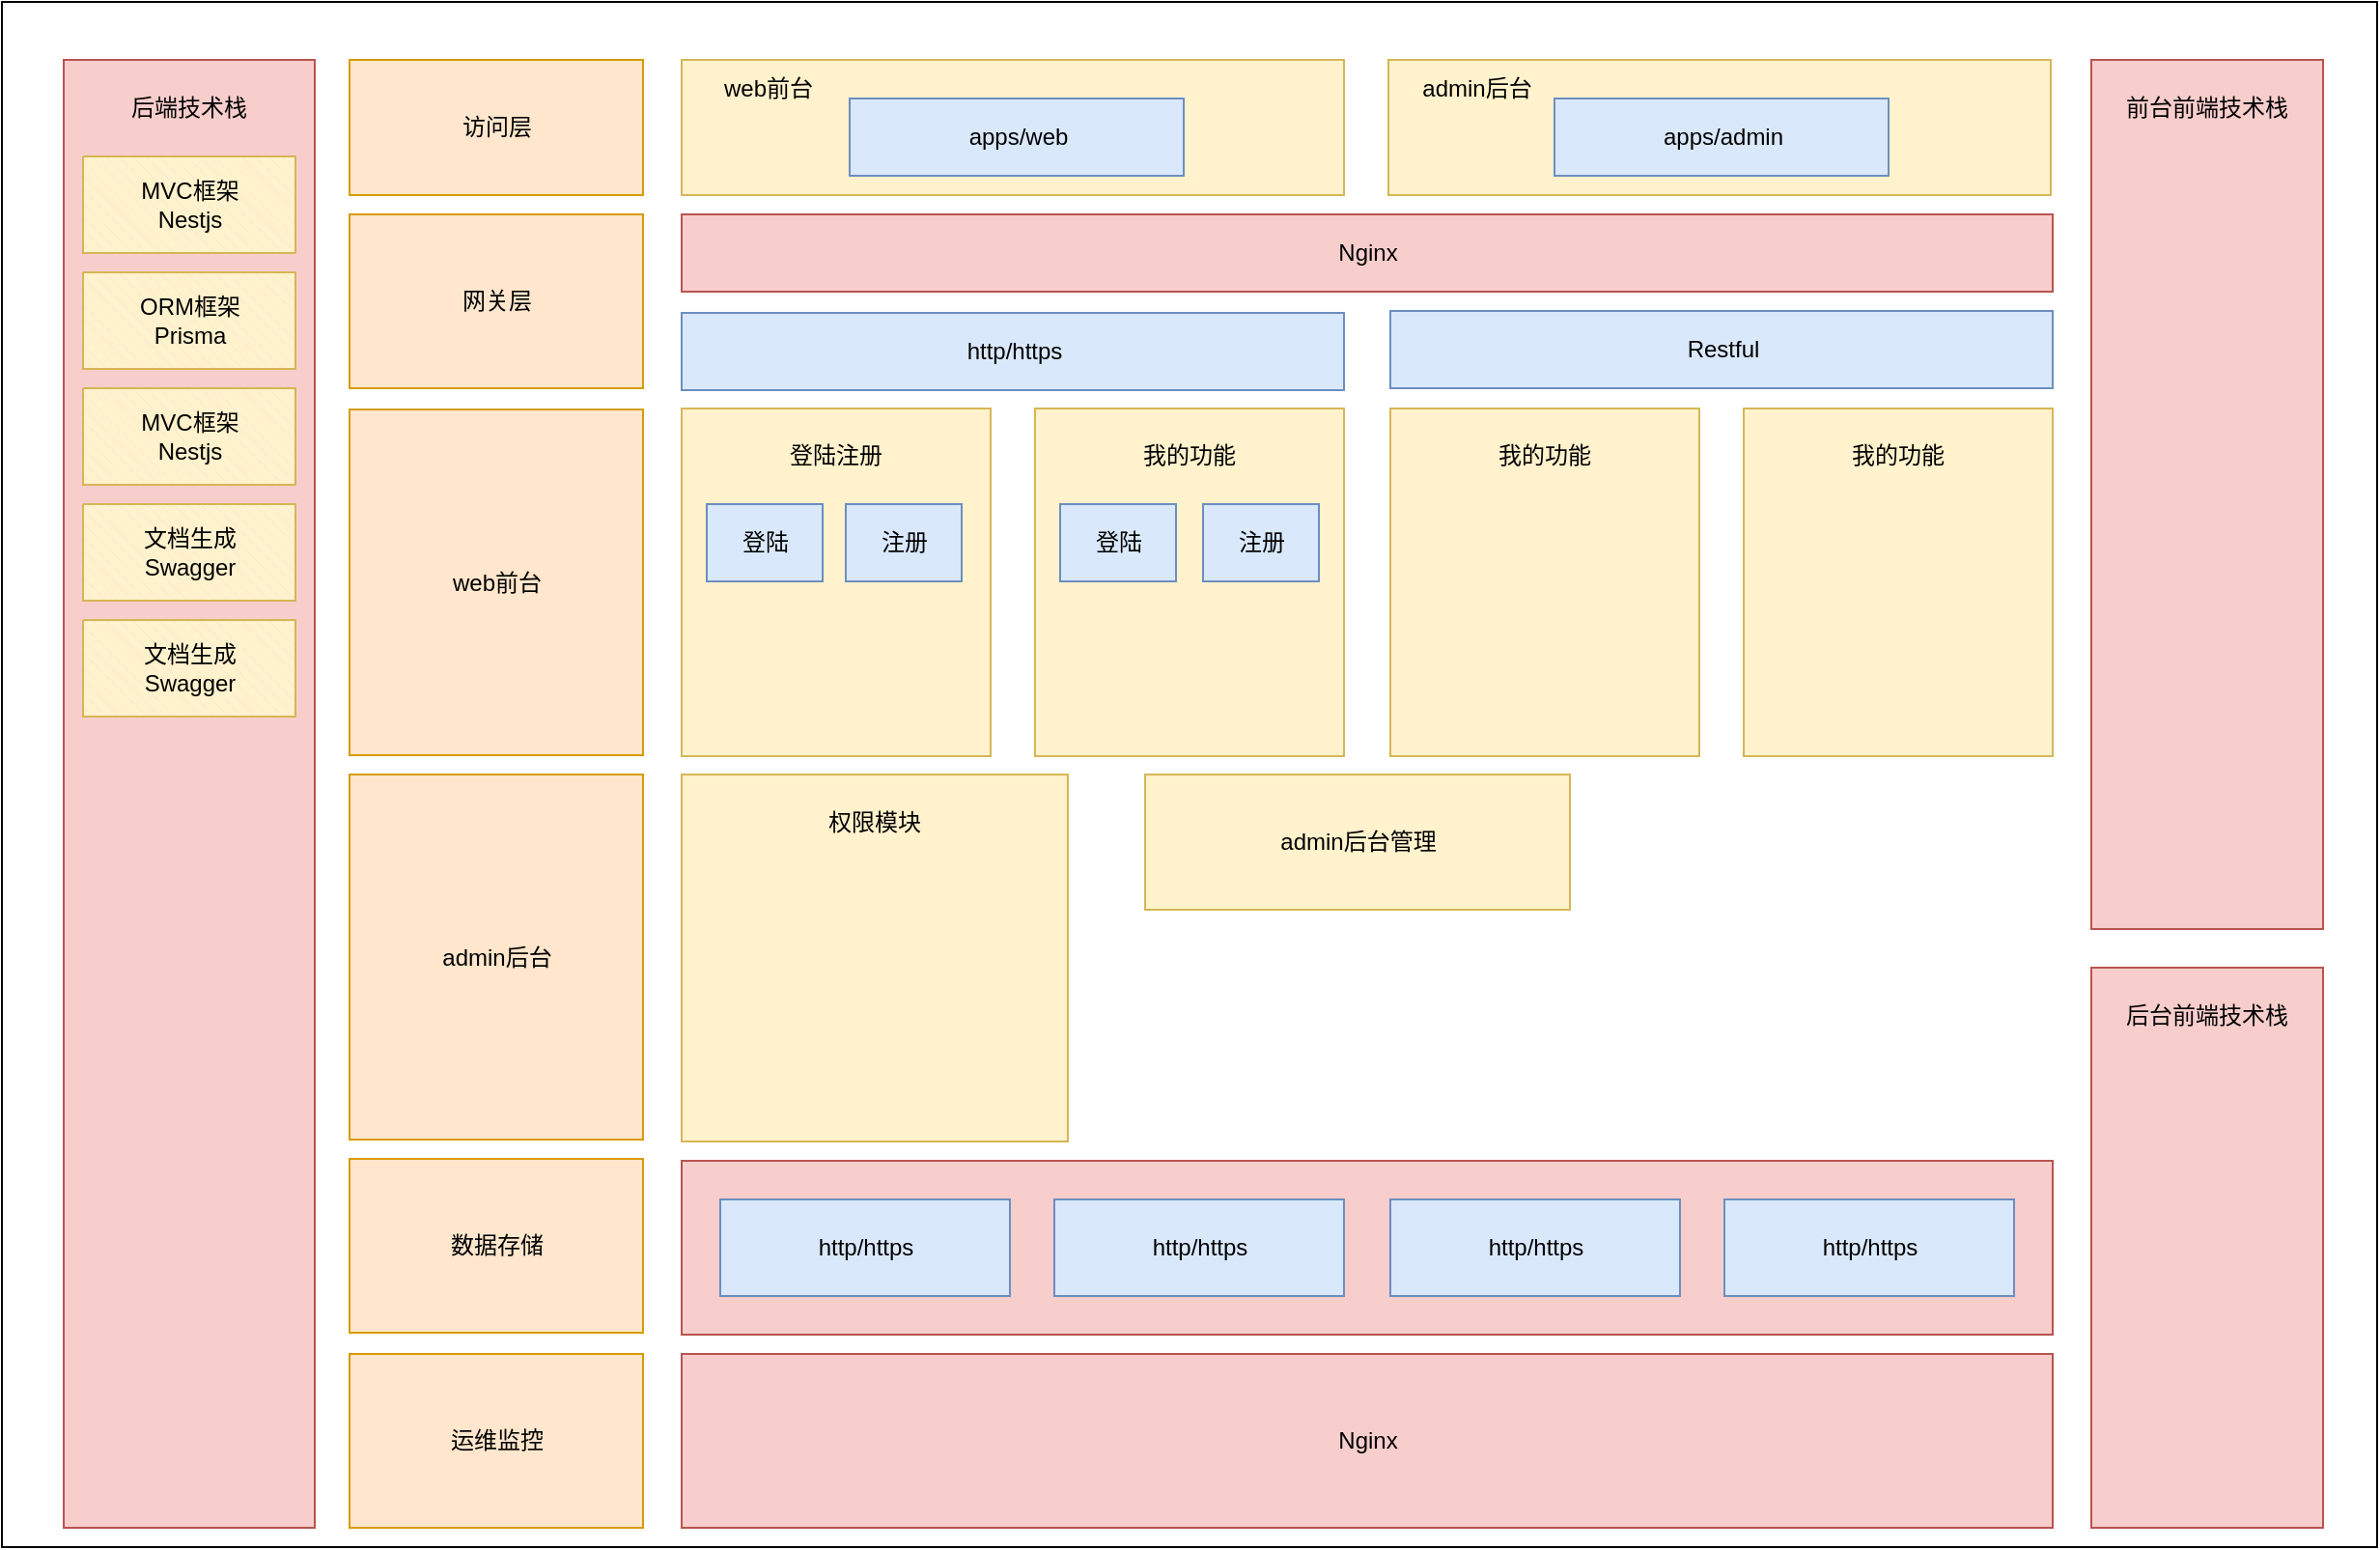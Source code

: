 <mxfile version="22.1.18" type="github">
  <diagram id="wFE0QG_FPsp0jaGvCLVb" name="Page-1">
    <mxGraphModel dx="1770" dy="1632" grid="1" gridSize="10" guides="1" tooltips="1" connect="1" arrows="1" fold="1" page="1" pageScale="1" pageWidth="850" pageHeight="1100" math="0" shadow="0">
      <root>
        <mxCell id="0" />
        <mxCell id="1" parent="0" />
        <mxCell id="Vfg2x2xasZp7zTUsRv9l-5" value="" style="verticalLabelPosition=middle;verticalAlign=middle;html=1;shape=mxgraph.basic.rect;fillColor2=none;strokeWidth=1;size=20;indent=5;labelPosition=center;align=center;" vertex="1" parent="1">
          <mxGeometry x="-42" y="-10" width="1230" height="800" as="geometry" />
        </mxCell>
        <mxCell id="Vfg2x2xasZp7zTUsRv9l-6" value="" style="verticalLabelPosition=middle;verticalAlign=middle;html=1;shape=mxgraph.basic.rect;fillColor2=none;strokeWidth=1;size=20;indent=5;labelPosition=center;align=center;fillColor=#f8cecc;strokeColor=#b85450;" vertex="1" parent="1">
          <mxGeometry x="-10" y="20" width="130" height="760" as="geometry" />
        </mxCell>
        <mxCell id="Vfg2x2xasZp7zTUsRv9l-7" value="" style="verticalLabelPosition=middle;verticalAlign=middle;html=1;shape=mxgraph.basic.rect;fillColor2=none;strokeWidth=1;size=23.5;indent=5;labelPosition=center;align=center;fillColor=#f8cecc;strokeColor=#b85450;" vertex="1" parent="1">
          <mxGeometry x="1040" y="20" width="120" height="450" as="geometry" />
        </mxCell>
        <mxCell id="Vfg2x2xasZp7zTUsRv9l-8" value="" style="verticalLabelPosition=middle;verticalAlign=middle;html=1;shape=mxgraph.basic.rect;fillColor2=none;strokeWidth=1;size=20;indent=5;labelPosition=center;align=center;fillColor=#f8cecc;strokeColor=#b85450;" vertex="1" parent="1">
          <mxGeometry x="1040" y="490" width="120" height="290" as="geometry" />
        </mxCell>
        <mxCell id="Vfg2x2xasZp7zTUsRv9l-9" value="访问层" style="verticalLabelPosition=middle;verticalAlign=middle;html=1;shape=mxgraph.basic.rect;fillColor2=none;strokeWidth=1;size=20;indent=5;labelPosition=center;align=center;fillColor=#ffe6cc;strokeColor=#d79b00;" vertex="1" parent="1">
          <mxGeometry x="138" y="20" width="152" height="70" as="geometry" />
        </mxCell>
        <mxCell id="Vfg2x2xasZp7zTUsRv9l-10" value="" style="verticalLabelPosition=middle;verticalAlign=middle;html=1;shape=mxgraph.basic.rect;fillColor2=none;strokeWidth=1;size=20;indent=5;labelPosition=center;align=center;fillColor=#fff2cc;strokeColor=#d6b656;" vertex="1" parent="1">
          <mxGeometry x="310" y="20" width="343" height="70" as="geometry" />
        </mxCell>
        <mxCell id="Vfg2x2xasZp7zTUsRv9l-12" value="" style="verticalLabelPosition=middle;verticalAlign=middle;html=1;shape=mxgraph.basic.rect;fillColor2=none;strokeWidth=1;size=20;indent=5;labelPosition=center;align=center;fillColor=#fff2cc;strokeColor=#d6b656;" vertex="1" parent="1">
          <mxGeometry x="676" y="20" width="343" height="70" as="geometry" />
        </mxCell>
        <mxCell id="Vfg2x2xasZp7zTUsRv9l-16" value="网关层" style="verticalLabelPosition=middle;verticalAlign=middle;html=1;shape=mxgraph.basic.rect;fillColor2=none;strokeWidth=1;size=20;indent=5;labelPosition=center;align=center;fillColor=#ffe6cc;strokeColor=#d79b00;" vertex="1" parent="1">
          <mxGeometry x="138" y="100" width="152" height="90" as="geometry" />
        </mxCell>
        <mxCell id="Vfg2x2xasZp7zTUsRv9l-17" value="web前台" style="verticalLabelPosition=middle;verticalAlign=middle;html=1;shape=mxgraph.basic.rect;fillColor2=none;strokeWidth=1;size=20;indent=5;labelPosition=center;align=center;fillColor=#ffe6cc;strokeColor=#d79b00;" vertex="1" parent="1">
          <mxGeometry x="138" y="201" width="152" height="179" as="geometry" />
        </mxCell>
        <mxCell id="Vfg2x2xasZp7zTUsRv9l-18" value="admin后台" style="verticalLabelPosition=middle;verticalAlign=middle;html=1;shape=mxgraph.basic.rect;fillColor2=none;strokeWidth=1;size=20;indent=5;labelPosition=center;align=center;fillColor=#ffe6cc;strokeColor=#d79b00;" vertex="1" parent="1">
          <mxGeometry x="138" y="390" width="152" height="189" as="geometry" />
        </mxCell>
        <mxCell id="Vfg2x2xasZp7zTUsRv9l-20" value="数据存储" style="verticalLabelPosition=middle;verticalAlign=middle;html=1;shape=mxgraph.basic.rect;fillColor2=none;strokeWidth=1;size=20;indent=5;labelPosition=center;align=center;fillColor=#ffe6cc;strokeColor=#d79b00;" vertex="1" parent="1">
          <mxGeometry x="138" y="589" width="152" height="90" as="geometry" />
        </mxCell>
        <mxCell id="Vfg2x2xasZp7zTUsRv9l-21" value="Nginx" style="verticalLabelPosition=middle;verticalAlign=middle;html=1;shape=mxgraph.basic.rect;fillColor2=none;strokeWidth=1;size=20;indent=5;labelPosition=center;align=center;fillColor=#f8cecc;strokeColor=#b85450;" vertex="1" parent="1">
          <mxGeometry x="310" y="100" width="710" height="40" as="geometry" />
        </mxCell>
        <mxCell id="Vfg2x2xasZp7zTUsRv9l-22" value="http/https" style="verticalLabelPosition=middle;verticalAlign=middle;html=1;shape=mxgraph.basic.rect;fillColor2=none;strokeWidth=1;size=20;indent=5;labelPosition=center;align=center;fillColor=#dae8fc;strokeColor=#6c8ebf;" vertex="1" parent="1">
          <mxGeometry x="310" y="151" width="343" height="40" as="geometry" />
        </mxCell>
        <mxCell id="Vfg2x2xasZp7zTUsRv9l-23" value="Restful" style="verticalLabelPosition=middle;verticalAlign=middle;html=1;shape=mxgraph.basic.rect;fillColor2=none;strokeWidth=1;size=20;indent=5;labelPosition=center;align=center;fillColor=#dae8fc;strokeColor=#6c8ebf;" vertex="1" parent="1">
          <mxGeometry x="677" y="150" width="343" height="40" as="geometry" />
        </mxCell>
        <mxCell id="Vfg2x2xasZp7zTUsRv9l-24" value="前台前端技术栈" style="text;strokeColor=none;align=center;fillColor=none;html=1;verticalAlign=middle;whiteSpace=wrap;rounded=0;" vertex="1" parent="1">
          <mxGeometry x="1055" y="30" width="90" height="30" as="geometry" />
        </mxCell>
        <mxCell id="Vfg2x2xasZp7zTUsRv9l-25" value="后台前端技术栈" style="text;strokeColor=none;align=center;fillColor=none;html=1;verticalAlign=middle;whiteSpace=wrap;rounded=0;" vertex="1" parent="1">
          <mxGeometry x="1055" y="500" width="90" height="30" as="geometry" />
        </mxCell>
        <mxCell id="Vfg2x2xasZp7zTUsRv9l-26" value="后端技术栈" style="text;strokeColor=none;align=center;fillColor=none;html=1;verticalAlign=middle;whiteSpace=wrap;rounded=0;" vertex="1" parent="1">
          <mxGeometry x="10" y="30" width="90" height="30" as="geometry" />
        </mxCell>
        <mxCell id="Vfg2x2xasZp7zTUsRv9l-27" value="MVC框架&lt;br&gt;Nestjs" style="verticalLabelPosition=middle;verticalAlign=middle;html=1;shape=mxgraph.basic.patternFillRect;fillStyle=diagRev;step=5;fillStrokeWidth=0.2;fillStrokeColor=#dddddd;fillColor=#fff2cc;strokeColor=#d6b656;labelPosition=center;align=center;" vertex="1" parent="1">
          <mxGeometry y="70" width="110" height="50" as="geometry" />
        </mxCell>
        <mxCell id="Vfg2x2xasZp7zTUsRv9l-28" value="运维监控" style="verticalLabelPosition=middle;verticalAlign=middle;html=1;shape=mxgraph.basic.rect;fillColor2=none;strokeWidth=1;size=20;indent=5;labelPosition=center;align=center;fillColor=#ffe6cc;strokeColor=#d79b00;" vertex="1" parent="1">
          <mxGeometry x="138" y="690" width="152" height="90" as="geometry" />
        </mxCell>
        <mxCell id="Vfg2x2xasZp7zTUsRv9l-29" value="" style="verticalLabelPosition=middle;verticalAlign=middle;html=1;shape=mxgraph.basic.rect;fillColor2=none;strokeWidth=1;size=20;indent=5;labelPosition=center;align=center;fillColor=#fff2cc;strokeColor=#d6b656;flipH=0;" vertex="1" parent="1">
          <mxGeometry x="310" y="200.5" width="160" height="180" as="geometry" />
        </mxCell>
        <mxCell id="Vfg2x2xasZp7zTUsRv9l-32" value="admin后台管理" style="verticalLabelPosition=middle;verticalAlign=middle;html=1;shape=mxgraph.basic.rect;fillColor2=none;strokeWidth=1;size=20;indent=5;labelPosition=center;align=center;fillColor=#fff2cc;strokeColor=#d6b656;" vertex="1" parent="1">
          <mxGeometry x="550" y="390" width="220" height="70" as="geometry" />
        </mxCell>
        <mxCell id="Vfg2x2xasZp7zTUsRv9l-33" value="" style="verticalLabelPosition=middle;verticalAlign=middle;html=1;shape=mxgraph.basic.rect;fillColor2=none;strokeWidth=1;size=20;indent=5;labelPosition=center;align=center;fillColor=#f8cecc;strokeColor=#b85450;" vertex="1" parent="1">
          <mxGeometry x="310" y="590" width="710" height="90" as="geometry" />
        </mxCell>
        <mxCell id="Vfg2x2xasZp7zTUsRv9l-34" value="Nginx" style="verticalLabelPosition=middle;verticalAlign=middle;html=1;shape=mxgraph.basic.rect;fillColor2=none;strokeWidth=1;size=20;indent=5;labelPosition=center;align=center;fillColor=#f8cecc;strokeColor=#b85450;" vertex="1" parent="1">
          <mxGeometry x="310" y="690" width="710" height="90" as="geometry" />
        </mxCell>
        <mxCell id="Vfg2x2xasZp7zTUsRv9l-35" value="ORM框架&lt;br&gt;Prisma" style="verticalLabelPosition=middle;verticalAlign=middle;html=1;shape=mxgraph.basic.patternFillRect;fillStyle=diagRev;step=5;fillStrokeWidth=0.2;fillStrokeColor=#dddddd;fillColor=#fff2cc;strokeColor=#d6b656;labelPosition=center;align=center;" vertex="1" parent="1">
          <mxGeometry y="130" width="110" height="50" as="geometry" />
        </mxCell>
        <mxCell id="Vfg2x2xasZp7zTUsRv9l-36" value="MVC框架&lt;br&gt;Nestjs" style="verticalLabelPosition=middle;verticalAlign=middle;html=1;shape=mxgraph.basic.patternFillRect;fillStyle=diagRev;step=5;fillStrokeWidth=0.2;fillStrokeColor=#dddddd;fillColor=#fff2cc;strokeColor=#d6b656;labelPosition=center;align=center;" vertex="1" parent="1">
          <mxGeometry y="190" width="110" height="50" as="geometry" />
        </mxCell>
        <mxCell id="Vfg2x2xasZp7zTUsRv9l-37" value="文档生成&lt;br&gt;Swagger" style="verticalLabelPosition=middle;verticalAlign=middle;html=1;shape=mxgraph.basic.patternFillRect;fillStyle=diagRev;step=5;fillStrokeWidth=0.2;fillStrokeColor=#dddddd;fillColor=#fff2cc;strokeColor=#d6b656;labelPosition=center;align=center;" vertex="1" parent="1">
          <mxGeometry y="250" width="110" height="50" as="geometry" />
        </mxCell>
        <mxCell id="Vfg2x2xasZp7zTUsRv9l-38" value="文档生成&lt;br&gt;Swagger" style="verticalLabelPosition=middle;verticalAlign=middle;html=1;shape=mxgraph.basic.patternFillRect;fillStyle=diagRev;step=5;fillStrokeWidth=0.2;fillStrokeColor=#dddddd;fillColor=#fff2cc;strokeColor=#d6b656;labelPosition=center;align=center;" vertex="1" parent="1">
          <mxGeometry y="310" width="110" height="50" as="geometry" />
        </mxCell>
        <mxCell id="Vfg2x2xasZp7zTUsRv9l-40" value="http/https" style="verticalLabelPosition=middle;verticalAlign=middle;html=1;shape=mxgraph.basic.rect;fillColor2=none;strokeWidth=1;size=20;indent=5;labelPosition=center;align=center;fillColor=#dae8fc;strokeColor=#6c8ebf;" vertex="1" parent="1">
          <mxGeometry x="330" y="610" width="150" height="50" as="geometry" />
        </mxCell>
        <mxCell id="Vfg2x2xasZp7zTUsRv9l-41" value="http/https" style="verticalLabelPosition=middle;verticalAlign=middle;html=1;shape=mxgraph.basic.rect;fillColor2=none;strokeWidth=1;size=20;indent=5;labelPosition=center;align=center;fillColor=#dae8fc;strokeColor=#6c8ebf;" vertex="1" parent="1">
          <mxGeometry x="503" y="610" width="150" height="50" as="geometry" />
        </mxCell>
        <mxCell id="Vfg2x2xasZp7zTUsRv9l-42" value="http/https" style="verticalLabelPosition=middle;verticalAlign=middle;html=1;shape=mxgraph.basic.rect;fillColor2=none;strokeWidth=1;size=20;indent=5;labelPosition=center;align=center;fillColor=#dae8fc;strokeColor=#6c8ebf;" vertex="1" parent="1">
          <mxGeometry x="677" y="610" width="150" height="50" as="geometry" />
        </mxCell>
        <mxCell id="Vfg2x2xasZp7zTUsRv9l-43" value="http/https" style="verticalLabelPosition=middle;verticalAlign=middle;html=1;shape=mxgraph.basic.rect;fillColor2=none;strokeWidth=1;size=20;indent=5;labelPosition=center;align=center;fillColor=#dae8fc;strokeColor=#6c8ebf;" vertex="1" parent="1">
          <mxGeometry x="850" y="610" width="150" height="50" as="geometry" />
        </mxCell>
        <mxCell id="Vfg2x2xasZp7zTUsRv9l-44" value="" style="verticalLabelPosition=middle;verticalAlign=middle;html=1;shape=mxgraph.basic.rect;fillColor2=none;strokeWidth=1;size=20;indent=5;labelPosition=center;align=center;fillColor=#fff2cc;strokeColor=#d6b656;" vertex="1" parent="1">
          <mxGeometry x="310" y="390" width="200" height="190" as="geometry" />
        </mxCell>
        <mxCell id="Vfg2x2xasZp7zTUsRv9l-45" value="登陆注册" style="text;strokeColor=none;align=center;fillColor=none;html=1;verticalAlign=middle;whiteSpace=wrap;rounded=0;flipH=1;" vertex="1" parent="1">
          <mxGeometry x="360" y="210" width="60" height="30" as="geometry" />
        </mxCell>
        <mxCell id="Vfg2x2xasZp7zTUsRv9l-47" value="权限模块" style="text;strokeColor=none;align=center;fillColor=none;html=1;verticalAlign=middle;whiteSpace=wrap;rounded=0;" vertex="1" parent="1">
          <mxGeometry x="380" y="400" width="60" height="30" as="geometry" />
        </mxCell>
        <mxCell id="Vfg2x2xasZp7zTUsRv9l-55" value="" style="verticalLabelPosition=middle;verticalAlign=middle;html=1;shape=mxgraph.basic.rect;fillColor2=none;strokeWidth=1;size=20;indent=5;labelPosition=center;align=center;fillColor=#fff2cc;strokeColor=#d6b656;flipH=0;" vertex="1" parent="1">
          <mxGeometry x="493" y="200.5" width="160" height="180" as="geometry" />
        </mxCell>
        <mxCell id="Vfg2x2xasZp7zTUsRv9l-56" value="我的功能" style="text;strokeColor=none;align=center;fillColor=none;html=1;verticalAlign=middle;whiteSpace=wrap;rounded=0;flipH=1;" vertex="1" parent="1">
          <mxGeometry x="543" y="210" width="60" height="30" as="geometry" />
        </mxCell>
        <mxCell id="Vfg2x2xasZp7zTUsRv9l-57" value="" style="verticalLabelPosition=middle;verticalAlign=middle;html=1;shape=mxgraph.basic.rect;fillColor2=none;strokeWidth=1;size=20;indent=5;labelPosition=center;align=center;fillColor=#fff2cc;strokeColor=#d6b656;flipH=0;" vertex="1" parent="1">
          <mxGeometry x="677" y="200.5" width="160" height="180" as="geometry" />
        </mxCell>
        <mxCell id="Vfg2x2xasZp7zTUsRv9l-58" value="我的功能" style="text;strokeColor=none;align=center;fillColor=none;html=1;verticalAlign=middle;whiteSpace=wrap;rounded=0;flipH=1;" vertex="1" parent="1">
          <mxGeometry x="727" y="210" width="60" height="30" as="geometry" />
        </mxCell>
        <mxCell id="Vfg2x2xasZp7zTUsRv9l-59" value="" style="verticalLabelPosition=middle;verticalAlign=middle;html=1;shape=mxgraph.basic.rect;fillColor2=none;strokeWidth=1;size=20;indent=5;labelPosition=center;align=center;fillColor=#fff2cc;strokeColor=#d6b656;flipH=0;" vertex="1" parent="1">
          <mxGeometry x="860" y="200.5" width="160" height="180" as="geometry" />
        </mxCell>
        <mxCell id="Vfg2x2xasZp7zTUsRv9l-60" value="我的功能" style="text;strokeColor=none;align=center;fillColor=none;html=1;verticalAlign=middle;whiteSpace=wrap;rounded=0;flipH=1;" vertex="1" parent="1">
          <mxGeometry x="910" y="210" width="60" height="30" as="geometry" />
        </mxCell>
        <mxCell id="Vfg2x2xasZp7zTUsRv9l-61" value="登陆" style="verticalLabelPosition=middle;verticalAlign=middle;html=1;shape=mxgraph.basic.rect;fillColor2=none;strokeWidth=1;size=20;indent=5;labelPosition=center;align=center;fillColor=#dae8fc;strokeColor=#6c8ebf;" vertex="1" parent="1">
          <mxGeometry x="323" y="250" width="60" height="40" as="geometry" />
        </mxCell>
        <mxCell id="Vfg2x2xasZp7zTUsRv9l-63" value="apps/web" style="verticalLabelPosition=middle;verticalAlign=middle;html=1;shape=mxgraph.basic.rect;fillColor2=none;strokeWidth=1;size=20;indent=5;labelPosition=center;align=center;fillColor=#dae8fc;strokeColor=#6c8ebf;" vertex="1" parent="1">
          <mxGeometry x="397" y="40" width="173" height="40" as="geometry" />
        </mxCell>
        <mxCell id="Vfg2x2xasZp7zTUsRv9l-64" value="登陆" style="verticalLabelPosition=middle;verticalAlign=middle;html=1;shape=mxgraph.basic.rect;fillColor2=none;strokeWidth=1;size=20;indent=5;labelPosition=center;align=center;fillColor=#dae8fc;strokeColor=#6c8ebf;" vertex="1" parent="1">
          <mxGeometry x="506" y="250" width="60" height="40" as="geometry" />
        </mxCell>
        <mxCell id="Vfg2x2xasZp7zTUsRv9l-65" value="注册" style="verticalLabelPosition=middle;verticalAlign=middle;html=1;shape=mxgraph.basic.rect;fillColor2=none;strokeWidth=1;size=20;indent=5;labelPosition=center;align=center;fillColor=#dae8fc;strokeColor=#6c8ebf;" vertex="1" parent="1">
          <mxGeometry x="580" y="250" width="60" height="40" as="geometry" />
        </mxCell>
        <mxCell id="Vfg2x2xasZp7zTUsRv9l-66" value="web前台" style="text;strokeColor=none;align=center;fillColor=none;html=1;verticalAlign=middle;whiteSpace=wrap;rounded=0;" vertex="1" parent="1">
          <mxGeometry x="310" y="20" width="90" height="30" as="geometry" />
        </mxCell>
        <mxCell id="Vfg2x2xasZp7zTUsRv9l-67" value="admin后台" style="text;strokeColor=none;align=center;fillColor=none;html=1;verticalAlign=middle;whiteSpace=wrap;rounded=0;" vertex="1" parent="1">
          <mxGeometry x="677" y="20" width="90" height="30" as="geometry" />
        </mxCell>
        <mxCell id="Vfg2x2xasZp7zTUsRv9l-68" value="apps/admin" style="verticalLabelPosition=middle;verticalAlign=middle;html=1;shape=mxgraph.basic.rect;fillColor2=none;strokeWidth=1;size=20;indent=5;labelPosition=center;align=center;fillColor=#dae8fc;strokeColor=#6c8ebf;" vertex="1" parent="1">
          <mxGeometry x="762" y="40" width="173" height="40" as="geometry" />
        </mxCell>
        <mxCell id="Vfg2x2xasZp7zTUsRv9l-69" value="注册" style="verticalLabelPosition=middle;verticalAlign=middle;html=1;shape=mxgraph.basic.rect;fillColor2=none;strokeWidth=1;size=20;indent=5;labelPosition=center;align=center;fillColor=#dae8fc;strokeColor=#6c8ebf;" vertex="1" parent="1">
          <mxGeometry x="395" y="250" width="60" height="40" as="geometry" />
        </mxCell>
      </root>
    </mxGraphModel>
  </diagram>
</mxfile>
